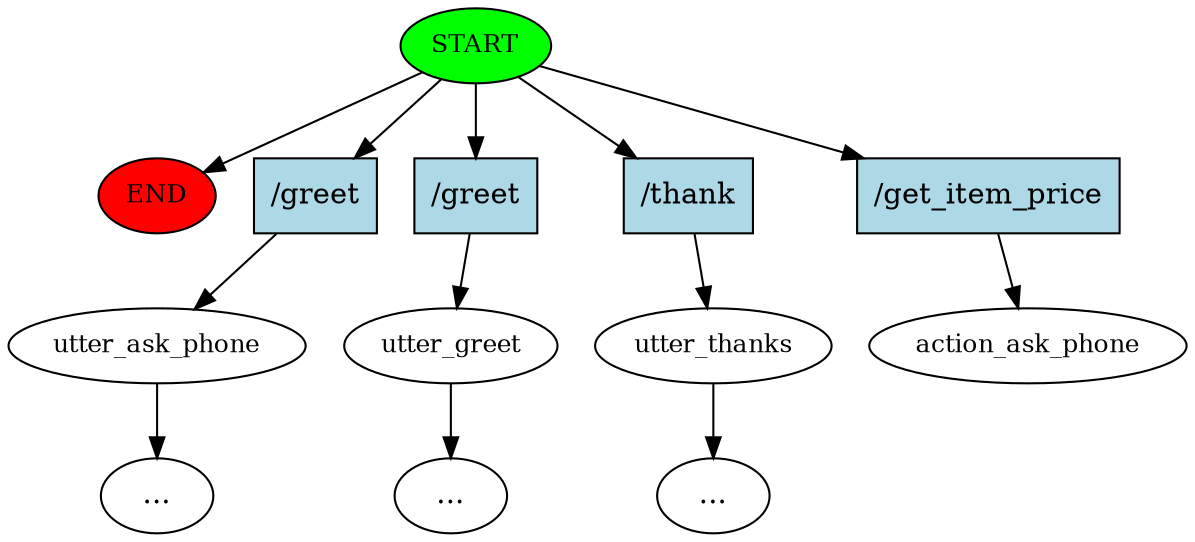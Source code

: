 digraph  {
0 [class="start active", fillcolor=green, fontsize=12, label=START, style=filled];
"-1" [class=end, fillcolor=red, fontsize=12, label=END, style=filled];
1 [class="", fontsize=12, label=utter_ask_phone];
"-3" [class=ellipsis, label="..."];
2 [class="", fontsize=12, label=utter_greet];
"-5" [class=ellipsis, label="..."];
4 [class="", fontsize=12, label=utter_thanks];
"-6" [class=ellipsis, label="..."];
5 [class="dashed active", fontsize=12, label=action_ask_phone];
6 [class=intent, fillcolor=lightblue, label="/greet", shape=rect, style=filled];
7 [class=intent, fillcolor=lightblue, label="/greet", shape=rect, style=filled];
8 [class=intent, fillcolor=lightblue, label="/thank", shape=rect, style=filled];
9 [class="intent active", fillcolor=lightblue, label="/get_item_price", shape=rect, style=filled];
0 -> "-1"  [class="", key=NONE, label=""];
0 -> 6  [class="", key=0];
0 -> 7  [class="", key=0];
0 -> 8  [class="", key=0];
0 -> 9  [class=active, key=0];
1 -> "-3"  [class="", key=NONE, label=""];
2 -> "-5"  [class="", key=NONE, label=""];
4 -> "-6"  [class="", key=NONE, label=""];
6 -> 1  [class="", key=0];
7 -> 2  [class="", key=0];
8 -> 4  [class="", key=0];
9 -> 5  [class=active, key=0];
}
